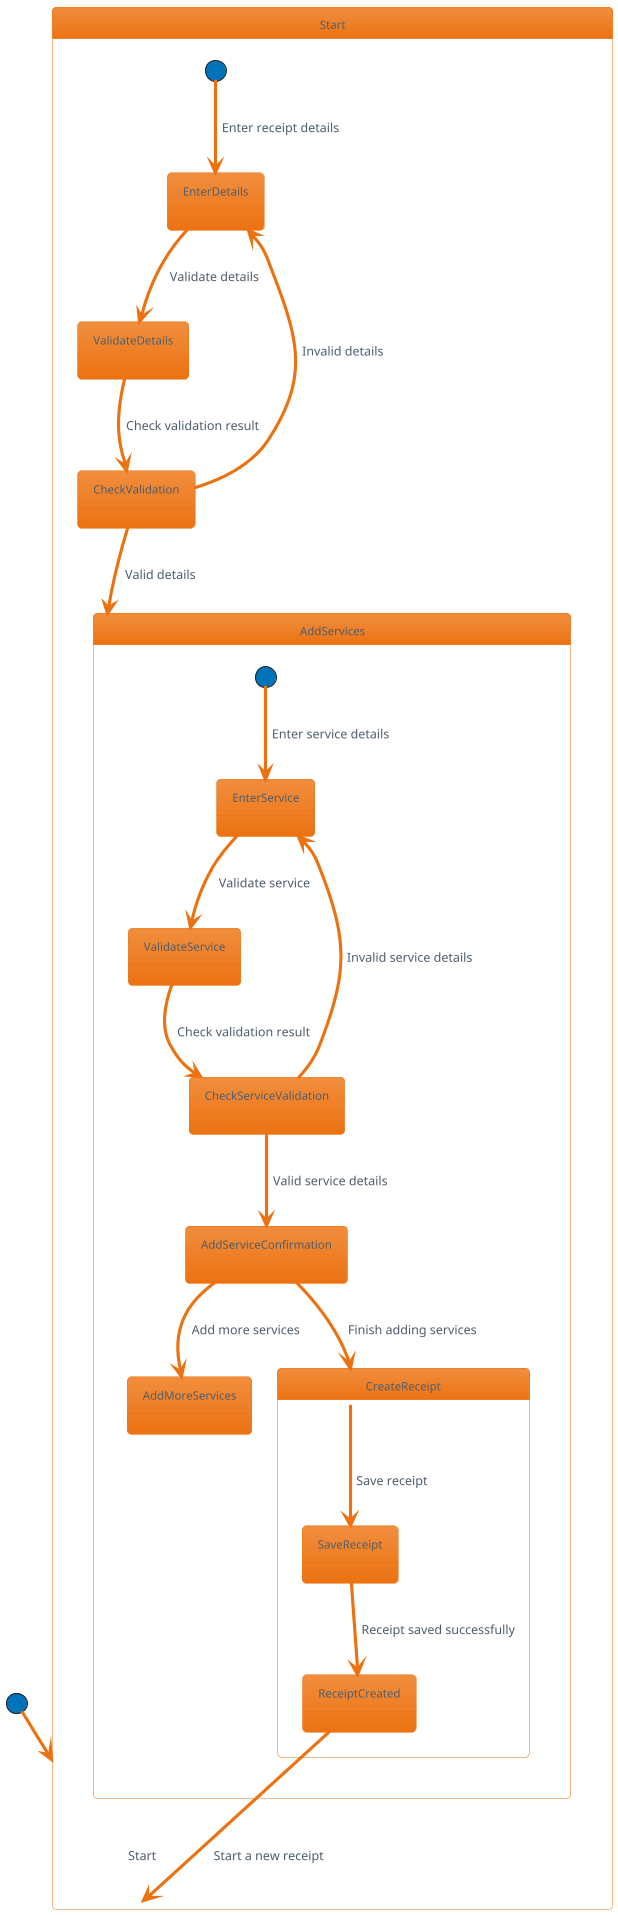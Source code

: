 @startuml
!theme aws-orange
[*] --> Start: Start

state Start {
  [*] --> EnterDetails: Enter receipt details
  EnterDetails --> ValidateDetails: Validate details
  ValidateDetails --> CheckValidation: Check validation result
  CheckValidation --> EnterDetails: Invalid details
  CheckValidation --> AddServices: Valid details
}

state AddServices {
  [*] --> EnterService: Enter service details
  EnterService --> ValidateService: Validate service
  ValidateService --> CheckServiceValidation: Check validation result
  CheckServiceValidation --> EnterService: Invalid service details
  CheckServiceValidation --> AddServiceConfirmation: Valid service details
  AddServiceConfirmation --> AddMoreServices: Add more services
  AddServiceConfirmation --> CreateReceipt: Finish adding services
}

state CreateReceipt {
  CreateReceipt --> SaveReceipt: Save receipt
  SaveReceipt --> ReceiptCreated: Receipt saved successfully
}

state ReceiptCreated {
  ReceiptCreated --> Start: Start a new receipt
}

@enduml
